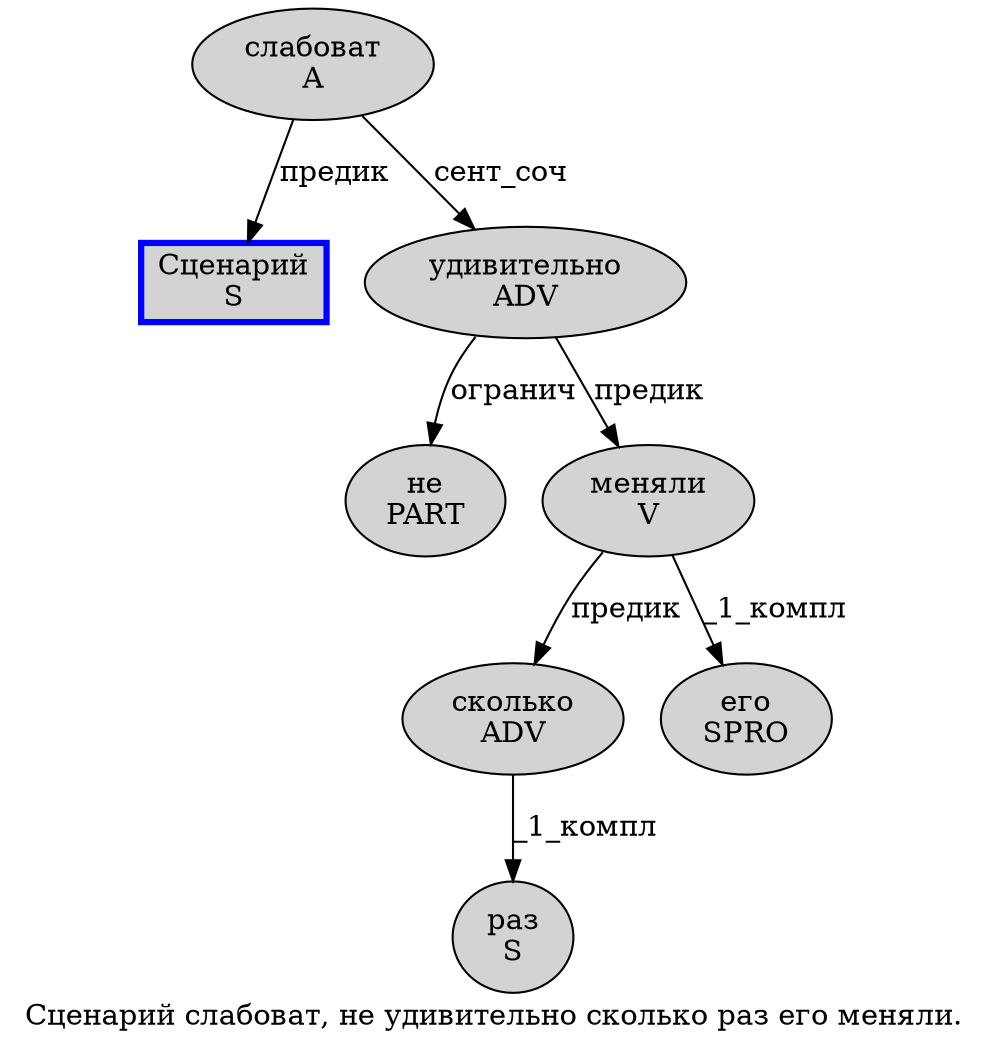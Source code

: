 digraph SENTENCE_2789 {
	graph [label="Сценарий слабоват, не удивительно сколько раз его меняли."]
	node [style=filled]
		0 [label="Сценарий
S" color=blue fillcolor=lightgray penwidth=3 shape=box]
		1 [label="слабоват
A" color="" fillcolor=lightgray penwidth=1 shape=ellipse]
		3 [label="не
PART" color="" fillcolor=lightgray penwidth=1 shape=ellipse]
		4 [label="удивительно
ADV" color="" fillcolor=lightgray penwidth=1 shape=ellipse]
		5 [label="сколько
ADV" color="" fillcolor=lightgray penwidth=1 shape=ellipse]
		6 [label="раз
S" color="" fillcolor=lightgray penwidth=1 shape=ellipse]
		7 [label="его
SPRO" color="" fillcolor=lightgray penwidth=1 shape=ellipse]
		8 [label="меняли
V" color="" fillcolor=lightgray penwidth=1 shape=ellipse]
			4 -> 3 [label="огранич"]
			4 -> 8 [label="предик"]
			1 -> 0 [label="предик"]
			1 -> 4 [label="сент_соч"]
			8 -> 5 [label="предик"]
			8 -> 7 [label="_1_компл"]
			5 -> 6 [label="_1_компл"]
}
